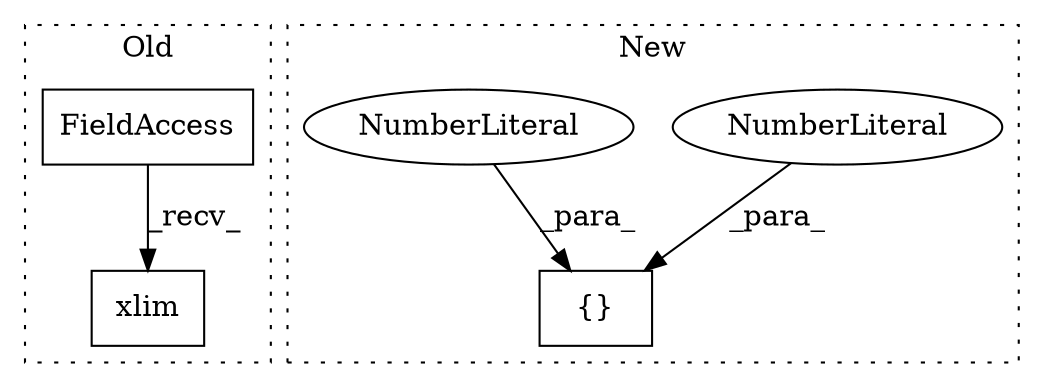 digraph G {
subgraph cluster0 {
1 [label="xlim" a="32" s="4519,4559" l="5,1" shape="box"];
3 [label="FieldAccess" a="22" s="4501" l="10" shape="box"];
label = "Old";
style="dotted";
}
subgraph cluster1 {
2 [label="{}" a="4" s="4371,4379" l="1,1" shape="box"];
4 [label="NumberLiteral" a="34" s="4376" l="3" shape="ellipse"];
5 [label="NumberLiteral" a="34" s="4372" l="3" shape="ellipse"];
label = "New";
style="dotted";
}
3 -> 1 [label="_recv_"];
4 -> 2 [label="_para_"];
5 -> 2 [label="_para_"];
}